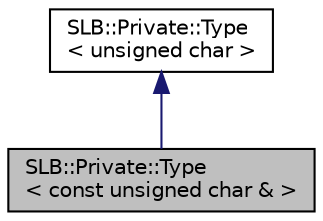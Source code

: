 digraph "SLB::Private::Type&lt; const unsigned char &amp; &gt;"
{
  edge [fontname="Helvetica",fontsize="10",labelfontname="Helvetica",labelfontsize="10"];
  node [fontname="Helvetica",fontsize="10",shape=record];
  Node1 [label="SLB::Private::Type\l\< const unsigned char & \>",height=0.2,width=0.4,color="black", fillcolor="grey75", style="filled", fontcolor="black"];
  Node2 -> Node1 [dir="back",color="midnightblue",fontsize="10",style="solid"];
  Node2 [label="SLB::Private::Type\l\< unsigned char \>",height=0.2,width=0.4,color="black", fillcolor="white", style="filled",URL="$structSLB_1_1Private_1_1Type_3_01unsigned_01char_01_4.html"];
}
